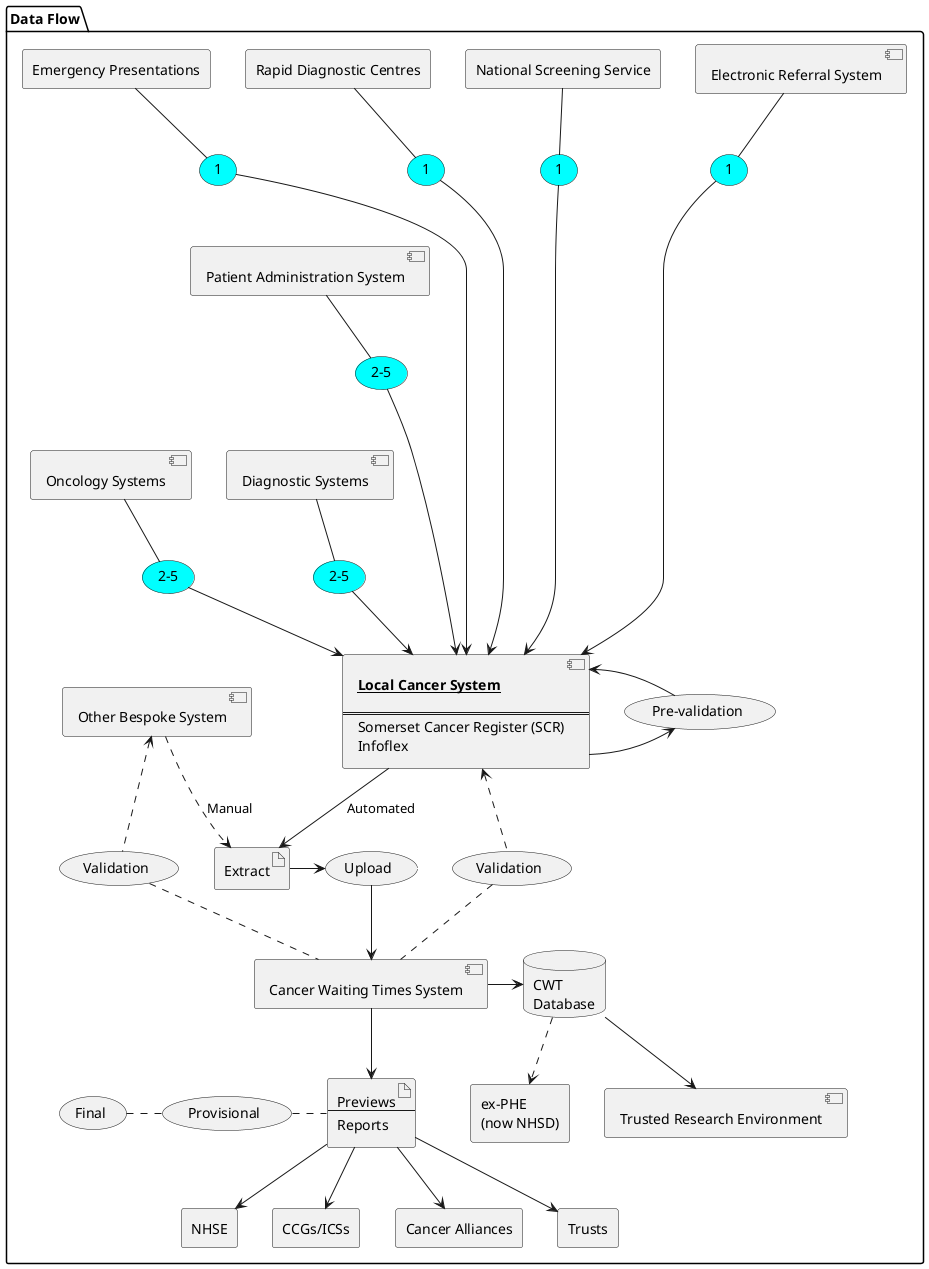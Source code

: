 @startuml
'left to right direction
package "Data Flow" {
  component "Electronic Referral System" as ers  
  rectangle "National Screening Service" as nss
  rectangle "Rapid Diagnostic Centres" as rdc
  rectangle "Emergency Presentations" as ep


  component "Patient Administration System" as pas
  component "Diagnostic Systems" as ds
  component "Oncology Systems" as os
  component lcs [
    <b><u>Local Cancer System

    ====
    Somerset Cancer Register (SCR)
    Infoflex 
  ]
  component "Cancer Waiting Times System" as cwt
  component "Trusted Research Environment" as tre
  component "Other Bespoke System" as oth

  database db [
    CWT
    Database
  ]

  artifact rpt [
  Previews
  ----
  Reports
  ]
  
  usecase "1" as p1a #Cyan
  usecase "1" as p1b #Cyan
  usecase "1" as p1c #Cyan
  usecase "1" as p1d #Cyan   
  usecase "2-5" as p25a #Cyan
  usecase "2-5" as p25b #Cyan
  usecase "2-5" as p25c #Cyan  

  usecase "Provisional" as prov
  usecase "Final" as final

  usecase "Validation" as vld2 
  artifact "Extract" as ex
  usecase "Upload" as up
  usecase "Pre-validation" as pvd
  usecase "Validation" as vld

  rectangle "NHSE" as nhse
  rectangle "CCGs/ICSs" as ics
  rectangle "Cancer Alliances" as ca
  rectangle "Trusts" as ht
  rectangle "ex-PHE\n(now NHSD)" as nhsd 

}



ers -- p1a
p1a ------> lcs

nss -- p1b
p1b ------> lcs

rdc -- p1c
p1c ------> lcs

ep -- p1d
p1d ------> lcs

pas -- p25a
p25a ----> lcs
ds -- p25b

p25b --> lcs

os -- p25c
p25c --> lcs

up --> cwt

lcs --> ex : Automated
ex -> up

cwt -> db

lcs -> pvd
pvd -> lcs

oth ..> ex : Manual

lcs <.. vld
vld .. cwt

vld2 .. cwt
oth <.. vld2

db ..> nhsd
db --> tre

cwt --> rpt

prov . rpt
final . prov

rpt --> nhse
rpt --> ics
rpt --> ca
rpt --> ht

' layout 
up -[#hidden] vld
vld2 -[#hidden] ex
' end-layout

@enduml
